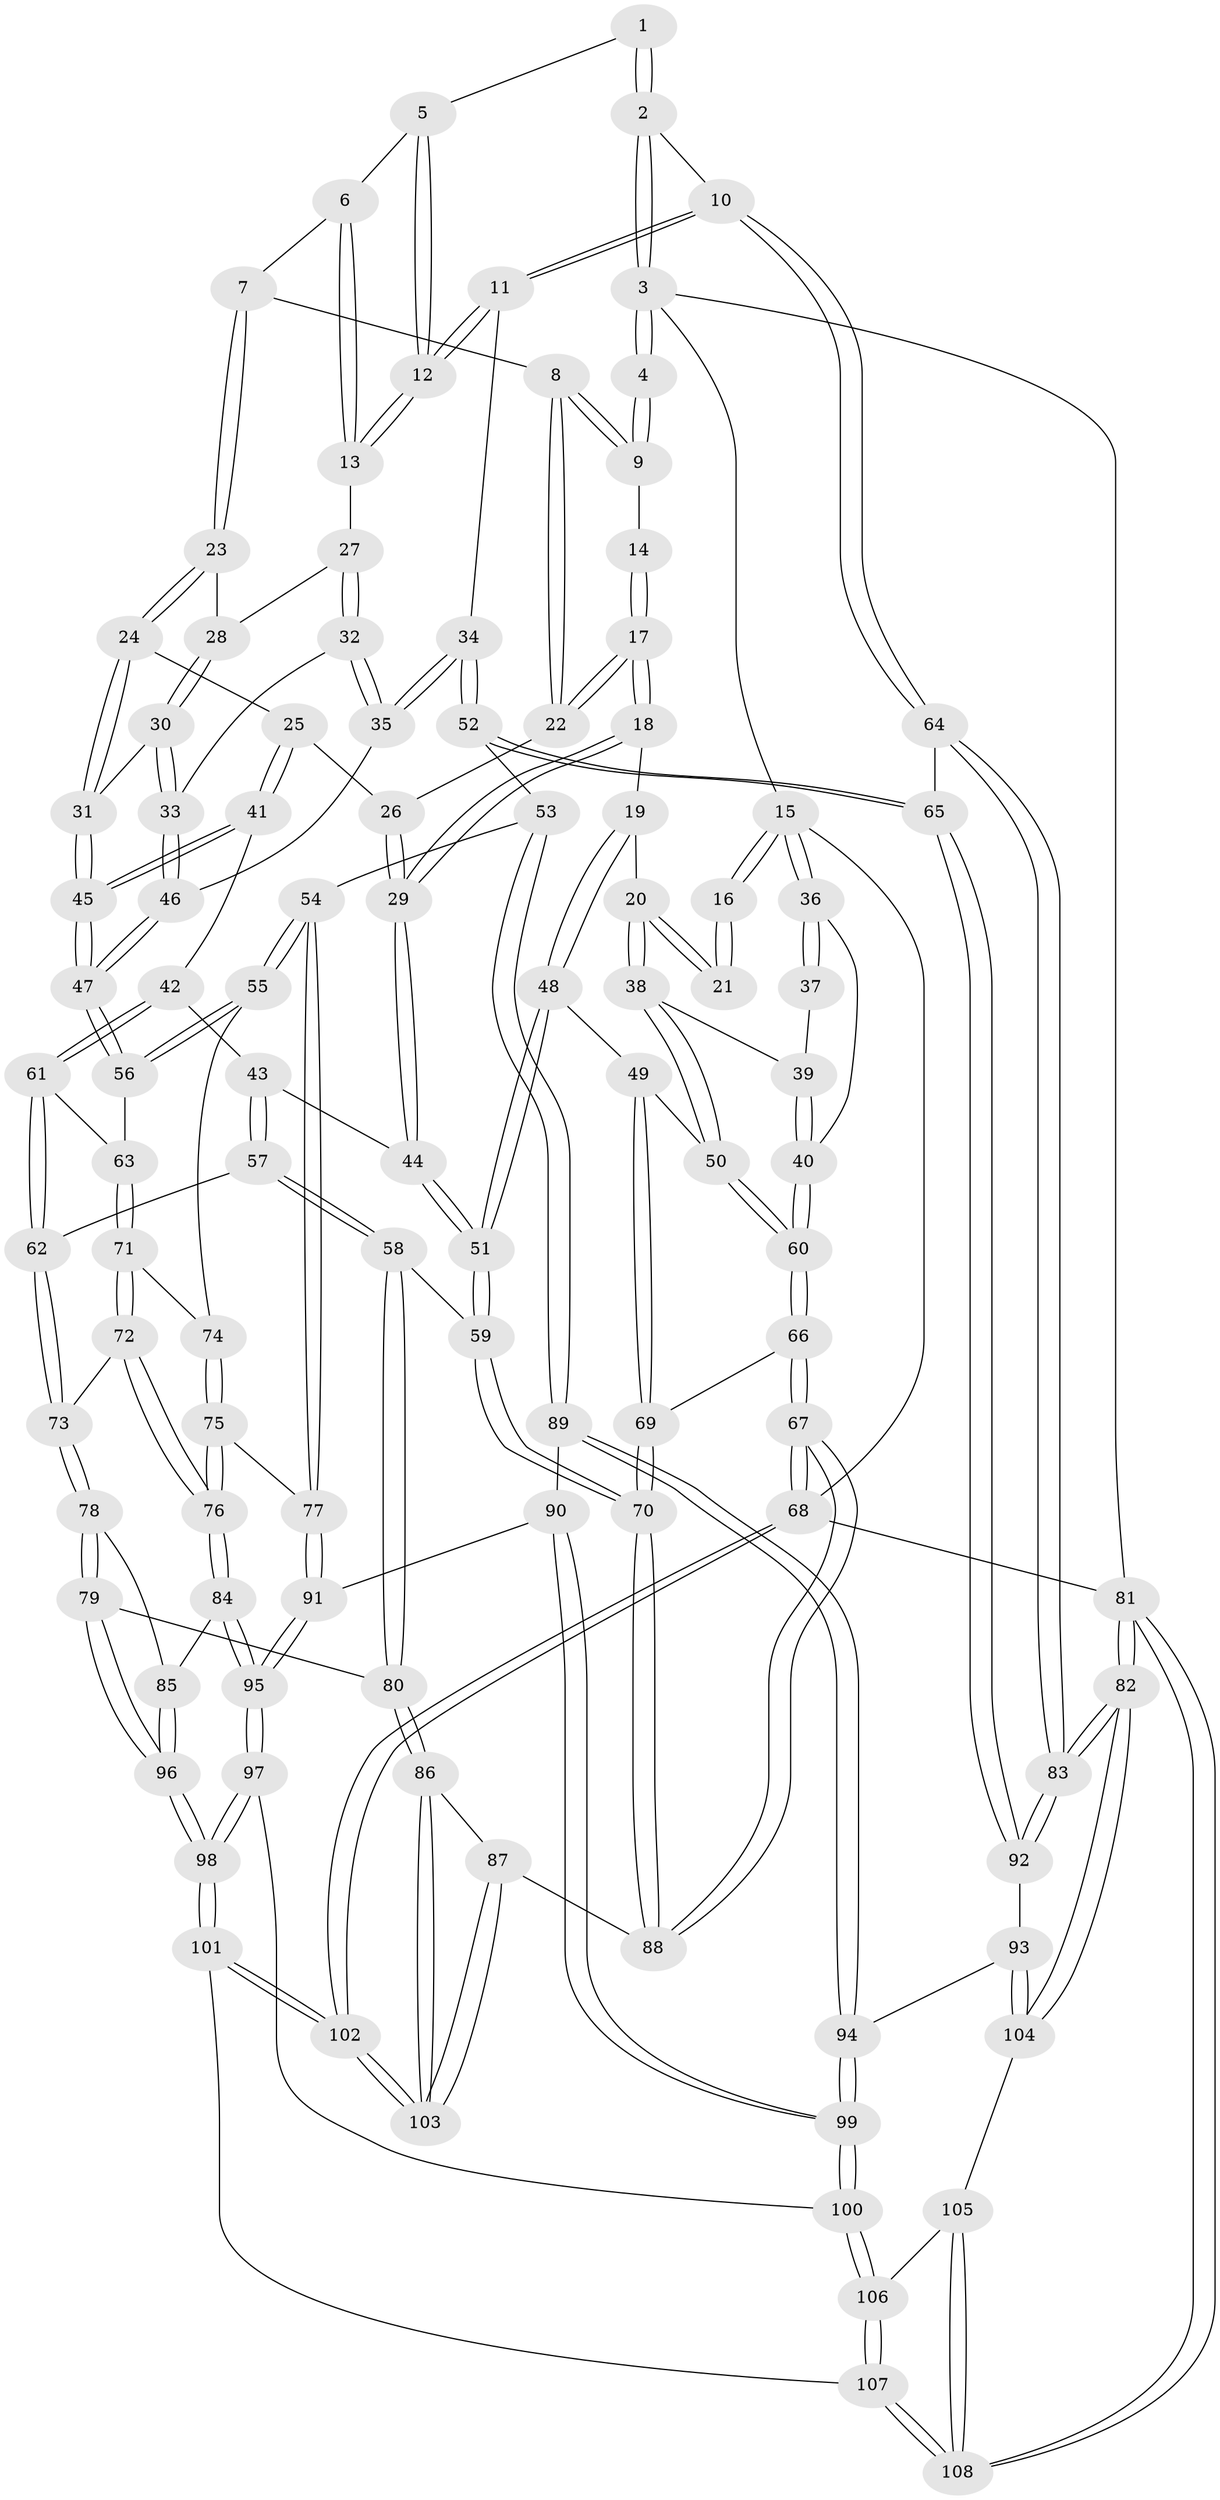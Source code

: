 // Generated by graph-tools (version 1.1) at 2025/51/03/09/25 03:51:00]
// undirected, 108 vertices, 267 edges
graph export_dot {
graph [start="1"]
  node [color=gray90,style=filled];
  1 [pos="+0.9290560850467043+0.06755189142404663"];
  2 [pos="+1+0"];
  3 [pos="+1+0"];
  4 [pos="+0.8634811291369096+0"];
  5 [pos="+0.926239507288627+0.07107925595846502"];
  6 [pos="+0.824722371886878+0.10282062544645235"];
  7 [pos="+0.6595690045476582+0.015518808952333383"];
  8 [pos="+0.573539923201077+0"];
  9 [pos="+0.566070285168705+0"];
  10 [pos="+1+0.3346224656267545"];
  11 [pos="+1+0.3148296965351632"];
  12 [pos="+0.9924487689933181+0.2604018387225128"];
  13 [pos="+0.861665957749112+0.21648684588845016"];
  14 [pos="+0.5602298766070274+0"];
  15 [pos="+0+0"];
  16 [pos="+0.15420434619234233+0"];
  17 [pos="+0.3641835989613611+0.19339026604610637"];
  18 [pos="+0.3079673257908614+0.24607671984249493"];
  19 [pos="+0.2830004625743218+0.2440309059084032"];
  20 [pos="+0.24849662003672918+0.2181525434799063"];
  21 [pos="+0.19033762271026142+0.16825761829817182"];
  22 [pos="+0.5141508001072527+0.2302074586334165"];
  23 [pos="+0.6627656458028338+0.05464015016776804"];
  24 [pos="+0.668005907739433+0.2218734239999106"];
  25 [pos="+0.5470495130761646+0.25774770907838407"];
  26 [pos="+0.5150672927540094+0.23227341048985803"];
  27 [pos="+0.8299980435159494+0.23593046027769254"];
  28 [pos="+0.8143086841617108+0.23669997736654358"];
  29 [pos="+0.39721535893600696+0.3495547825888763"];
  30 [pos="+0.7042541161099704+0.25847168895246286"];
  31 [pos="+0.6787207376619597+0.24115788077518657"];
  32 [pos="+0.8125166424759622+0.35381387721080226"];
  33 [pos="+0.7060635541600044+0.26271601071219597"];
  34 [pos="+0.8567700059802623+0.41502895943835477"];
  35 [pos="+0.8259098550396299+0.39186557384097404"];
  36 [pos="+0+0"];
  37 [pos="+0.1051710590054313+0.20471088041017424"];
  38 [pos="+0.055783204068199206+0.3830958050924445"];
  39 [pos="+0.0880884879627164+0.2241834767083437"];
  40 [pos="+0+0.25673379746645425"];
  41 [pos="+0.5384649202321045+0.4009255450325802"];
  42 [pos="+0.5376290236054423+0.4011198510762208"];
  43 [pos="+0.41841193297021984+0.3744295630805189"];
  44 [pos="+0.4051499150807313+0.36485823078636426"];
  45 [pos="+0.5760688381312975+0.4078313326874836"];
  46 [pos="+0.7104397560919902+0.39159862963763686"];
  47 [pos="+0.6356002033482102+0.44750810770882526"];
  48 [pos="+0.1716364894703172+0.43874118417362695"];
  49 [pos="+0.13206776836172454+0.43856134045753437"];
  50 [pos="+0.05282033639206811+0.39339402827839764"];
  51 [pos="+0.2488623407547403+0.5048393380326405"];
  52 [pos="+0.8254474290199751+0.5524975820912239"];
  53 [pos="+0.752721648472157+0.5771543621293179"];
  54 [pos="+0.7274068290926018+0.5703490892955895"];
  55 [pos="+0.663235557418753+0.5140612761998424"];
  56 [pos="+0.6597982209201891+0.5099009616486948"];
  57 [pos="+0.39954000244479426+0.5550321330196585"];
  58 [pos="+0.27676212772699316+0.5715826412159246"];
  59 [pos="+0.2745284316263895+0.5692318152257266"];
  60 [pos="+0+0.41677125893827877"];
  61 [pos="+0.5249726559914436+0.43749047613164127"];
  62 [pos="+0.4296799273242068+0.5685415198214483"];
  63 [pos="+0.5267557594360809+0.5685527576922221"];
  64 [pos="+1+0.5037843483650337"];
  65 [pos="+0.9024124054024464+0.5970800686771444"];
  66 [pos="+0+0.4781231499783347"];
  67 [pos="+0+0.8204649478976979"];
  68 [pos="+0+1"];
  69 [pos="+0.09522136961290373+0.5287376925038584"];
  70 [pos="+0.05504536312350251+0.6422933269561715"];
  71 [pos="+0.5195551589430653+0.5775813990621474"];
  72 [pos="+0.48305155934998856+0.596563997208743"];
  73 [pos="+0.45083461617891535+0.5892305231458993"];
  74 [pos="+0.5780536027767944+0.6103425869395077"];
  75 [pos="+0.5976059445813919+0.6608821481212928"];
  76 [pos="+0.5257231235432437+0.6769087148582112"];
  77 [pos="+0.6211192405921877+0.6677414738162261"];
  78 [pos="+0.4164134282516469+0.6792713400145981"];
  79 [pos="+0.2971473288926527+0.7299521697946396"];
  80 [pos="+0.2847417083145142+0.729067290811606"];
  81 [pos="+1+1"];
  82 [pos="+1+0.9859430356577179"];
  83 [pos="+1+0.9805703437565189"];
  84 [pos="+0.5059622390775282+0.7323284510380879"];
  85 [pos="+0.4897293334528452+0.737357850382596"];
  86 [pos="+0.26193820725965117+0.7536002350533781"];
  87 [pos="+0.03697613467603782+0.7654472573780808"];
  88 [pos="+0+0.7602254193664614"];
  89 [pos="+0.7549770730744325+0.6864863371179566"];
  90 [pos="+0.6723575322249588+0.7631319117516137"];
  91 [pos="+0.6391100378035174+0.7556269928089808"];
  92 [pos="+0.9193390655239148+0.7525796743099987"];
  93 [pos="+0.8496043612965397+0.7802803972443488"];
  94 [pos="+0.8366176198551982+0.7773287246800812"];
  95 [pos="+0.5841283362644455+0.7888417210928276"];
  96 [pos="+0.4353456865369993+0.8000782540159839"];
  97 [pos="+0.5703911884588758+0.8542404900958311"];
  98 [pos="+0.47877817684073243+1"];
  99 [pos="+0.7218770842328017+0.8291554855878517"];
  100 [pos="+0.7172587193795373+0.8581672229116034"];
  101 [pos="+0.4561292311293751+1"];
  102 [pos="+0.365434022501521+1"];
  103 [pos="+0.30525083690285676+0.9862288415903491"];
  104 [pos="+0.8420736646172132+0.9020383828843945"];
  105 [pos="+0.8135089824649613+0.929073361338718"];
  106 [pos="+0.7263245042621093+0.9152120152723701"];
  107 [pos="+0.49828028082734327+1"];
  108 [pos="+0.9466036708503573+1"];
  1 -- 2;
  1 -- 2;
  1 -- 5;
  2 -- 3;
  2 -- 3;
  2 -- 10;
  3 -- 4;
  3 -- 4;
  3 -- 15;
  3 -- 81;
  4 -- 9;
  4 -- 9;
  5 -- 6;
  5 -- 12;
  5 -- 12;
  6 -- 7;
  6 -- 13;
  6 -- 13;
  7 -- 8;
  7 -- 23;
  7 -- 23;
  8 -- 9;
  8 -- 9;
  8 -- 22;
  8 -- 22;
  9 -- 14;
  10 -- 11;
  10 -- 11;
  10 -- 64;
  10 -- 64;
  11 -- 12;
  11 -- 12;
  11 -- 34;
  12 -- 13;
  12 -- 13;
  13 -- 27;
  14 -- 17;
  14 -- 17;
  15 -- 16;
  15 -- 16;
  15 -- 36;
  15 -- 36;
  15 -- 68;
  16 -- 21;
  16 -- 21;
  17 -- 18;
  17 -- 18;
  17 -- 22;
  17 -- 22;
  18 -- 19;
  18 -- 29;
  18 -- 29;
  19 -- 20;
  19 -- 48;
  19 -- 48;
  20 -- 21;
  20 -- 21;
  20 -- 38;
  20 -- 38;
  22 -- 26;
  23 -- 24;
  23 -- 24;
  23 -- 28;
  24 -- 25;
  24 -- 31;
  24 -- 31;
  25 -- 26;
  25 -- 41;
  25 -- 41;
  26 -- 29;
  26 -- 29;
  27 -- 28;
  27 -- 32;
  27 -- 32;
  28 -- 30;
  28 -- 30;
  29 -- 44;
  29 -- 44;
  30 -- 31;
  30 -- 33;
  30 -- 33;
  31 -- 45;
  31 -- 45;
  32 -- 33;
  32 -- 35;
  32 -- 35;
  33 -- 46;
  33 -- 46;
  34 -- 35;
  34 -- 35;
  34 -- 52;
  34 -- 52;
  35 -- 46;
  36 -- 37;
  36 -- 37;
  36 -- 40;
  37 -- 39;
  38 -- 39;
  38 -- 50;
  38 -- 50;
  39 -- 40;
  39 -- 40;
  40 -- 60;
  40 -- 60;
  41 -- 42;
  41 -- 45;
  41 -- 45;
  42 -- 43;
  42 -- 61;
  42 -- 61;
  43 -- 44;
  43 -- 57;
  43 -- 57;
  44 -- 51;
  44 -- 51;
  45 -- 47;
  45 -- 47;
  46 -- 47;
  46 -- 47;
  47 -- 56;
  47 -- 56;
  48 -- 49;
  48 -- 51;
  48 -- 51;
  49 -- 50;
  49 -- 69;
  49 -- 69;
  50 -- 60;
  50 -- 60;
  51 -- 59;
  51 -- 59;
  52 -- 53;
  52 -- 65;
  52 -- 65;
  53 -- 54;
  53 -- 89;
  53 -- 89;
  54 -- 55;
  54 -- 55;
  54 -- 77;
  54 -- 77;
  55 -- 56;
  55 -- 56;
  55 -- 74;
  56 -- 63;
  57 -- 58;
  57 -- 58;
  57 -- 62;
  58 -- 59;
  58 -- 80;
  58 -- 80;
  59 -- 70;
  59 -- 70;
  60 -- 66;
  60 -- 66;
  61 -- 62;
  61 -- 62;
  61 -- 63;
  62 -- 73;
  62 -- 73;
  63 -- 71;
  63 -- 71;
  64 -- 65;
  64 -- 83;
  64 -- 83;
  65 -- 92;
  65 -- 92;
  66 -- 67;
  66 -- 67;
  66 -- 69;
  67 -- 68;
  67 -- 68;
  67 -- 88;
  67 -- 88;
  68 -- 102;
  68 -- 102;
  68 -- 81;
  69 -- 70;
  69 -- 70;
  70 -- 88;
  70 -- 88;
  71 -- 72;
  71 -- 72;
  71 -- 74;
  72 -- 73;
  72 -- 76;
  72 -- 76;
  73 -- 78;
  73 -- 78;
  74 -- 75;
  74 -- 75;
  75 -- 76;
  75 -- 76;
  75 -- 77;
  76 -- 84;
  76 -- 84;
  77 -- 91;
  77 -- 91;
  78 -- 79;
  78 -- 79;
  78 -- 85;
  79 -- 80;
  79 -- 96;
  79 -- 96;
  80 -- 86;
  80 -- 86;
  81 -- 82;
  81 -- 82;
  81 -- 108;
  81 -- 108;
  82 -- 83;
  82 -- 83;
  82 -- 104;
  82 -- 104;
  83 -- 92;
  83 -- 92;
  84 -- 85;
  84 -- 95;
  84 -- 95;
  85 -- 96;
  85 -- 96;
  86 -- 87;
  86 -- 103;
  86 -- 103;
  87 -- 88;
  87 -- 103;
  87 -- 103;
  89 -- 90;
  89 -- 94;
  89 -- 94;
  90 -- 91;
  90 -- 99;
  90 -- 99;
  91 -- 95;
  91 -- 95;
  92 -- 93;
  93 -- 94;
  93 -- 104;
  93 -- 104;
  94 -- 99;
  94 -- 99;
  95 -- 97;
  95 -- 97;
  96 -- 98;
  96 -- 98;
  97 -- 98;
  97 -- 98;
  97 -- 100;
  98 -- 101;
  98 -- 101;
  99 -- 100;
  99 -- 100;
  100 -- 106;
  100 -- 106;
  101 -- 102;
  101 -- 102;
  101 -- 107;
  102 -- 103;
  102 -- 103;
  104 -- 105;
  105 -- 106;
  105 -- 108;
  105 -- 108;
  106 -- 107;
  106 -- 107;
  107 -- 108;
  107 -- 108;
}
